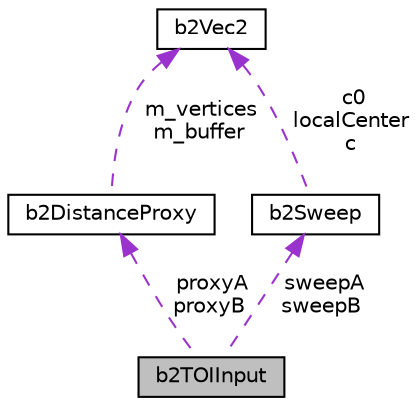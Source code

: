 digraph "b2TOIInput"
{
  edge [fontname="Helvetica",fontsize="10",labelfontname="Helvetica",labelfontsize="10"];
  node [fontname="Helvetica",fontsize="10",shape=record];
  Node1 [label="b2TOIInput",height=0.2,width=0.4,color="black", fillcolor="grey75", style="filled", fontcolor="black"];
  Node2 -> Node1 [dir="back",color="darkorchid3",fontsize="10",style="dashed",label=" proxyA\nproxyB" ,fontname="Helvetica"];
  Node2 [label="b2DistanceProxy",height=0.2,width=0.4,color="black", fillcolor="white", style="filled",URL="$structb2DistanceProxy.html"];
  Node3 -> Node2 [dir="back",color="darkorchid3",fontsize="10",style="dashed",label=" m_vertices\nm_buffer" ,fontname="Helvetica"];
  Node3 [label="b2Vec2",height=0.2,width=0.4,color="black", fillcolor="white", style="filled",URL="$structb2Vec2.html",tooltip="A 2D column vector. "];
  Node4 -> Node1 [dir="back",color="darkorchid3",fontsize="10",style="dashed",label=" sweepA\nsweepB" ,fontname="Helvetica"];
  Node4 [label="b2Sweep",height=0.2,width=0.4,color="black", fillcolor="white", style="filled",URL="$structb2Sweep.html"];
  Node3 -> Node4 [dir="back",color="darkorchid3",fontsize="10",style="dashed",label=" c0\nlocalCenter\nc" ,fontname="Helvetica"];
}
